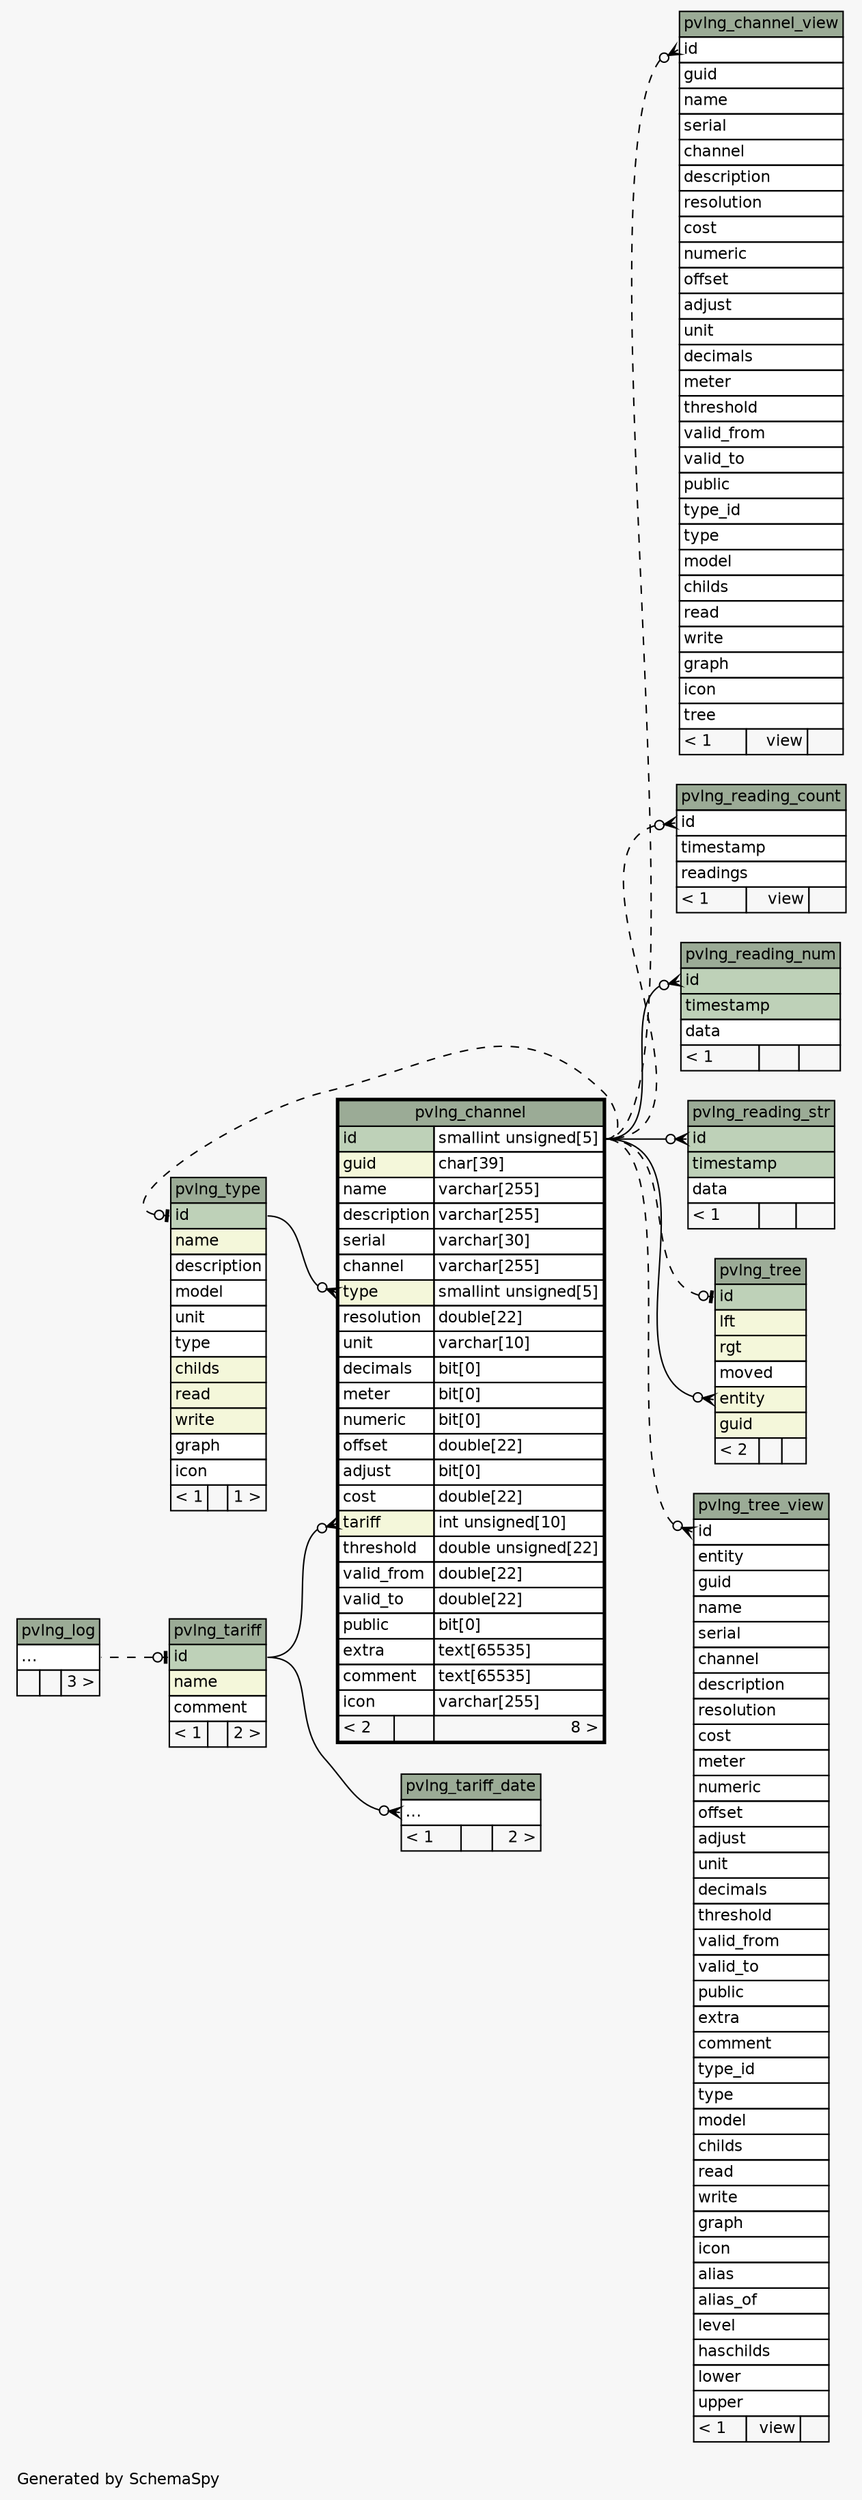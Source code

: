 // dot 2.26.3 on Linux 3.2.0-4-486
// SchemaSpy rev 590
digraph "impliedTwoDegreesRelationshipsDiagram" {
  graph [
    rankdir="RL"
    bgcolor="#f7f7f7"
    label="\nGenerated by SchemaSpy"
    labeljust="l"
    nodesep="0.18"
    ranksep="0.46"
    fontname="Helvetica"
    fontsize="11"
  ];
  node [
    fontname="Helvetica"
    fontsize="11"
    shape="plaintext"
  ];
  edge [
    arrowsize="0.8"
  ];
  "pvlng_channel":"tariff":w -> "pvlng_tariff":"id":e [arrowhead=none dir=back arrowtail=crowodot];
  "pvlng_channel":"type":w -> "pvlng_type":"id":e [arrowhead=none dir=back arrowtail=crowodot];
  "pvlng_channel_view":"id":w -> "pvlng_channel":"id.type":e [arrowhead=none dir=back arrowtail=crowodot style=dashed];
  "pvlng_reading_count":"id":w -> "pvlng_channel":"id.type":e [arrowhead=none dir=back arrowtail=crowodot style=dashed];
  "pvlng_reading_num":"id":w -> "pvlng_channel":"id.type":e [arrowhead=none dir=back arrowtail=crowodot];
  "pvlng_reading_str":"id":w -> "pvlng_channel":"id.type":e [arrowhead=none dir=back arrowtail=crowodot];
  "pvlng_tariff":"id":w -> "pvlng_log":"elipses":e [arrowhead=none dir=back arrowtail=teeodot style=dashed];
  "pvlng_tariff_date":"elipses":w -> "pvlng_tariff":"id":e [arrowhead=none dir=back arrowtail=crowodot];
  "pvlng_tree":"entity":w -> "pvlng_channel":"id.type":e [arrowhead=none dir=back arrowtail=crowodot];
  "pvlng_tree":"id":w -> "pvlng_channel":"id.type":e [arrowhead=none dir=back arrowtail=teeodot style=dashed];
  "pvlng_tree_view":"id":w -> "pvlng_channel":"id.type":e [arrowhead=none dir=back arrowtail=crowodot style=dashed];
  "pvlng_type":"id":w -> "pvlng_channel":"id.type":e [arrowhead=none dir=back arrowtail=teeodot style=dashed];
  "pvlng_channel" [
    label=<
    <TABLE BORDER="2" CELLBORDER="1" CELLSPACING="0" BGCOLOR="#ffffff">
      <TR><TD COLSPAN="3" BGCOLOR="#9bab96" ALIGN="CENTER">pvlng_channel</TD></TR>
      <TR><TD PORT="id" COLSPAN="2" BGCOLOR="#bed1b8" ALIGN="LEFT">id</TD><TD PORT="id.type" ALIGN="LEFT">smallint unsigned[5]</TD></TR>
      <TR><TD PORT="guid" COLSPAN="2" BGCOLOR="#f4f7da" ALIGN="LEFT">guid</TD><TD PORT="guid.type" ALIGN="LEFT">char[39]</TD></TR>
      <TR><TD PORT="name" COLSPAN="2" ALIGN="LEFT">name</TD><TD PORT="name.type" ALIGN="LEFT">varchar[255]</TD></TR>
      <TR><TD PORT="description" COLSPAN="2" ALIGN="LEFT">description</TD><TD PORT="description.type" ALIGN="LEFT">varchar[255]</TD></TR>
      <TR><TD PORT="serial" COLSPAN="2" ALIGN="LEFT">serial</TD><TD PORT="serial.type" ALIGN="LEFT">varchar[30]</TD></TR>
      <TR><TD PORT="channel" COLSPAN="2" ALIGN="LEFT">channel</TD><TD PORT="channel.type" ALIGN="LEFT">varchar[255]</TD></TR>
      <TR><TD PORT="type" COLSPAN="2" BGCOLOR="#f4f7da" ALIGN="LEFT">type</TD><TD PORT="type.type" ALIGN="LEFT">smallint unsigned[5]</TD></TR>
      <TR><TD PORT="resolution" COLSPAN="2" ALIGN="LEFT">resolution</TD><TD PORT="resolution.type" ALIGN="LEFT">double[22]</TD></TR>
      <TR><TD PORT="unit" COLSPAN="2" ALIGN="LEFT">unit</TD><TD PORT="unit.type" ALIGN="LEFT">varchar[10]</TD></TR>
      <TR><TD PORT="decimals" COLSPAN="2" ALIGN="LEFT">decimals</TD><TD PORT="decimals.type" ALIGN="LEFT">bit[0]</TD></TR>
      <TR><TD PORT="meter" COLSPAN="2" ALIGN="LEFT">meter</TD><TD PORT="meter.type" ALIGN="LEFT">bit[0]</TD></TR>
      <TR><TD PORT="numeric" COLSPAN="2" ALIGN="LEFT">numeric</TD><TD PORT="numeric.type" ALIGN="LEFT">bit[0]</TD></TR>
      <TR><TD PORT="offset" COLSPAN="2" ALIGN="LEFT">offset</TD><TD PORT="offset.type" ALIGN="LEFT">double[22]</TD></TR>
      <TR><TD PORT="adjust" COLSPAN="2" ALIGN="LEFT">adjust</TD><TD PORT="adjust.type" ALIGN="LEFT">bit[0]</TD></TR>
      <TR><TD PORT="cost" COLSPAN="2" ALIGN="LEFT">cost</TD><TD PORT="cost.type" ALIGN="LEFT">double[22]</TD></TR>
      <TR><TD PORT="tariff" COLSPAN="2" BGCOLOR="#f4f7da" ALIGN="LEFT">tariff</TD><TD PORT="tariff.type" ALIGN="LEFT">int unsigned[10]</TD></TR>
      <TR><TD PORT="threshold" COLSPAN="2" ALIGN="LEFT">threshold</TD><TD PORT="threshold.type" ALIGN="LEFT">double unsigned[22]</TD></TR>
      <TR><TD PORT="valid_from" COLSPAN="2" ALIGN="LEFT">valid_from</TD><TD PORT="valid_from.type" ALIGN="LEFT">double[22]</TD></TR>
      <TR><TD PORT="valid_to" COLSPAN="2" ALIGN="LEFT">valid_to</TD><TD PORT="valid_to.type" ALIGN="LEFT">double[22]</TD></TR>
      <TR><TD PORT="public" COLSPAN="2" ALIGN="LEFT">public</TD><TD PORT="public.type" ALIGN="LEFT">bit[0]</TD></TR>
      <TR><TD PORT="extra" COLSPAN="2" ALIGN="LEFT">extra</TD><TD PORT="extra.type" ALIGN="LEFT">text[65535]</TD></TR>
      <TR><TD PORT="comment" COLSPAN="2" ALIGN="LEFT">comment</TD><TD PORT="comment.type" ALIGN="LEFT">text[65535]</TD></TR>
      <TR><TD PORT="icon" COLSPAN="2" ALIGN="LEFT">icon</TD><TD PORT="icon.type" ALIGN="LEFT">varchar[255]</TD></TR>
      <TR><TD ALIGN="LEFT" BGCOLOR="#f7f7f7">&lt; 2</TD><TD ALIGN="RIGHT" BGCOLOR="#f7f7f7">  </TD><TD ALIGN="RIGHT" BGCOLOR="#f7f7f7">8 &gt;</TD></TR>
    </TABLE>>
    URL="pvlng_channel.html"
    tooltip="pvlng_channel"
  ];
  "pvlng_channel_view" [
    label=<
    <TABLE BORDER="0" CELLBORDER="1" CELLSPACING="0" BGCOLOR="#ffffff">
      <TR><TD COLSPAN="3" BGCOLOR="#9bab96" ALIGN="CENTER">pvlng_channel_view</TD></TR>
      <TR><TD PORT="id" COLSPAN="3" ALIGN="LEFT">id</TD></TR>
      <TR><TD PORT="guid" COLSPAN="3" ALIGN="LEFT">guid</TD></TR>
      <TR><TD PORT="name" COLSPAN="3" ALIGN="LEFT">name</TD></TR>
      <TR><TD PORT="serial" COLSPAN="3" ALIGN="LEFT">serial</TD></TR>
      <TR><TD PORT="channel" COLSPAN="3" ALIGN="LEFT">channel</TD></TR>
      <TR><TD PORT="description" COLSPAN="3" ALIGN="LEFT">description</TD></TR>
      <TR><TD PORT="resolution" COLSPAN="3" ALIGN="LEFT">resolution</TD></TR>
      <TR><TD PORT="cost" COLSPAN="3" ALIGN="LEFT">cost</TD></TR>
      <TR><TD PORT="numeric" COLSPAN="3" ALIGN="LEFT">numeric</TD></TR>
      <TR><TD PORT="offset" COLSPAN="3" ALIGN="LEFT">offset</TD></TR>
      <TR><TD PORT="adjust" COLSPAN="3" ALIGN="LEFT">adjust</TD></TR>
      <TR><TD PORT="unit" COLSPAN="3" ALIGN="LEFT">unit</TD></TR>
      <TR><TD PORT="decimals" COLSPAN="3" ALIGN="LEFT">decimals</TD></TR>
      <TR><TD PORT="meter" COLSPAN="3" ALIGN="LEFT">meter</TD></TR>
      <TR><TD PORT="threshold" COLSPAN="3" ALIGN="LEFT">threshold</TD></TR>
      <TR><TD PORT="valid_from" COLSPAN="3" ALIGN="LEFT">valid_from</TD></TR>
      <TR><TD PORT="valid_to" COLSPAN="3" ALIGN="LEFT">valid_to</TD></TR>
      <TR><TD PORT="public" COLSPAN="3" ALIGN="LEFT">public</TD></TR>
      <TR><TD PORT="type_id" COLSPAN="3" ALIGN="LEFT">type_id</TD></TR>
      <TR><TD PORT="type" COLSPAN="3" ALIGN="LEFT">type</TD></TR>
      <TR><TD PORT="model" COLSPAN="3" ALIGN="LEFT">model</TD></TR>
      <TR><TD PORT="childs" COLSPAN="3" ALIGN="LEFT">childs</TD></TR>
      <TR><TD PORT="read" COLSPAN="3" ALIGN="LEFT">read</TD></TR>
      <TR><TD PORT="write" COLSPAN="3" ALIGN="LEFT">write</TD></TR>
      <TR><TD PORT="graph" COLSPAN="3" ALIGN="LEFT">graph</TD></TR>
      <TR><TD PORT="icon" COLSPAN="3" ALIGN="LEFT">icon</TD></TR>
      <TR><TD PORT="tree" COLSPAN="3" ALIGN="LEFT">tree</TD></TR>
      <TR><TD ALIGN="LEFT" BGCOLOR="#f7f7f7">&lt; 1</TD><TD ALIGN="RIGHT" BGCOLOR="#f7f7f7">view</TD><TD ALIGN="RIGHT" BGCOLOR="#f7f7f7">  </TD></TR>
    </TABLE>>
    URL="pvlng_channel_view.html"
    tooltip="pvlng_channel_view"
  ];
  "pvlng_log" [
    label=<
    <TABLE BORDER="0" CELLBORDER="1" CELLSPACING="0" BGCOLOR="#ffffff">
      <TR><TD COLSPAN="3" BGCOLOR="#9bab96" ALIGN="CENTER">pvlng_log</TD></TR>
      <TR><TD PORT="elipses" COLSPAN="3" ALIGN="LEFT">...</TD></TR>
      <TR><TD ALIGN="LEFT" BGCOLOR="#f7f7f7">  </TD><TD ALIGN="RIGHT" BGCOLOR="#f7f7f7">  </TD><TD ALIGN="RIGHT" BGCOLOR="#f7f7f7">3 &gt;</TD></TR>
    </TABLE>>
    URL="pvlng_log.html"
    tooltip="pvlng_log"
  ];
  "pvlng_reading_count" [
    label=<
    <TABLE BORDER="0" CELLBORDER="1" CELLSPACING="0" BGCOLOR="#ffffff">
      <TR><TD COLSPAN="3" BGCOLOR="#9bab96" ALIGN="CENTER">pvlng_reading_count</TD></TR>
      <TR><TD PORT="id" COLSPAN="3" ALIGN="LEFT">id</TD></TR>
      <TR><TD PORT="timestamp" COLSPAN="3" ALIGN="LEFT">timestamp</TD></TR>
      <TR><TD PORT="readings" COLSPAN="3" ALIGN="LEFT">readings</TD></TR>
      <TR><TD ALIGN="LEFT" BGCOLOR="#f7f7f7">&lt; 1</TD><TD ALIGN="RIGHT" BGCOLOR="#f7f7f7">view</TD><TD ALIGN="RIGHT" BGCOLOR="#f7f7f7">  </TD></TR>
    </TABLE>>
    URL="pvlng_reading_count.html"
    tooltip="pvlng_reading_count"
  ];
  "pvlng_reading_num" [
    label=<
    <TABLE BORDER="0" CELLBORDER="1" CELLSPACING="0" BGCOLOR="#ffffff">
      <TR><TD COLSPAN="3" BGCOLOR="#9bab96" ALIGN="CENTER">pvlng_reading_num</TD></TR>
      <TR><TD PORT="id" COLSPAN="3" BGCOLOR="#bed1b8" ALIGN="LEFT">id</TD></TR>
      <TR><TD PORT="timestamp" COLSPAN="3" BGCOLOR="#bed1b8" ALIGN="LEFT">timestamp</TD></TR>
      <TR><TD PORT="data" COLSPAN="3" ALIGN="LEFT">data</TD></TR>
      <TR><TD ALIGN="LEFT" BGCOLOR="#f7f7f7">&lt; 1</TD><TD ALIGN="RIGHT" BGCOLOR="#f7f7f7">  </TD><TD ALIGN="RIGHT" BGCOLOR="#f7f7f7">  </TD></TR>
    </TABLE>>
    URL="pvlng_reading_num.html"
    tooltip="pvlng_reading_num"
  ];
  "pvlng_reading_str" [
    label=<
    <TABLE BORDER="0" CELLBORDER="1" CELLSPACING="0" BGCOLOR="#ffffff">
      <TR><TD COLSPAN="3" BGCOLOR="#9bab96" ALIGN="CENTER">pvlng_reading_str</TD></TR>
      <TR><TD PORT="id" COLSPAN="3" BGCOLOR="#bed1b8" ALIGN="LEFT">id</TD></TR>
      <TR><TD PORT="timestamp" COLSPAN="3" BGCOLOR="#bed1b8" ALIGN="LEFT">timestamp</TD></TR>
      <TR><TD PORT="data" COLSPAN="3" ALIGN="LEFT">data</TD></TR>
      <TR><TD ALIGN="LEFT" BGCOLOR="#f7f7f7">&lt; 1</TD><TD ALIGN="RIGHT" BGCOLOR="#f7f7f7">  </TD><TD ALIGN="RIGHT" BGCOLOR="#f7f7f7">  </TD></TR>
    </TABLE>>
    URL="pvlng_reading_str.html"
    tooltip="pvlng_reading_str"
  ];
  "pvlng_tariff" [
    label=<
    <TABLE BORDER="0" CELLBORDER="1" CELLSPACING="0" BGCOLOR="#ffffff">
      <TR><TD COLSPAN="3" BGCOLOR="#9bab96" ALIGN="CENTER">pvlng_tariff</TD></TR>
      <TR><TD PORT="id" COLSPAN="3" BGCOLOR="#bed1b8" ALIGN="LEFT">id</TD></TR>
      <TR><TD PORT="name" COLSPAN="3" BGCOLOR="#f4f7da" ALIGN="LEFT">name</TD></TR>
      <TR><TD PORT="comment" COLSPAN="3" ALIGN="LEFT">comment</TD></TR>
      <TR><TD ALIGN="LEFT" BGCOLOR="#f7f7f7">&lt; 1</TD><TD ALIGN="RIGHT" BGCOLOR="#f7f7f7">  </TD><TD ALIGN="RIGHT" BGCOLOR="#f7f7f7">2 &gt;</TD></TR>
    </TABLE>>
    URL="pvlng_tariff.html"
    tooltip="pvlng_tariff"
  ];
  "pvlng_tariff_date" [
    label=<
    <TABLE BORDER="0" CELLBORDER="1" CELLSPACING="0" BGCOLOR="#ffffff">
      <TR><TD COLSPAN="3" BGCOLOR="#9bab96" ALIGN="CENTER">pvlng_tariff_date</TD></TR>
      <TR><TD PORT="elipses" COLSPAN="3" ALIGN="LEFT">...</TD></TR>
      <TR><TD ALIGN="LEFT" BGCOLOR="#f7f7f7">&lt; 1</TD><TD ALIGN="RIGHT" BGCOLOR="#f7f7f7">  </TD><TD ALIGN="RIGHT" BGCOLOR="#f7f7f7">2 &gt;</TD></TR>
    </TABLE>>
    URL="pvlng_tariff_date.html"
    tooltip="pvlng_tariff_date"
  ];
  "pvlng_tree" [
    label=<
    <TABLE BORDER="0" CELLBORDER="1" CELLSPACING="0" BGCOLOR="#ffffff">
      <TR><TD COLSPAN="3" BGCOLOR="#9bab96" ALIGN="CENTER">pvlng_tree</TD></TR>
      <TR><TD PORT="id" COLSPAN="3" BGCOLOR="#bed1b8" ALIGN="LEFT">id</TD></TR>
      <TR><TD PORT="lft" COLSPAN="3" BGCOLOR="#f4f7da" ALIGN="LEFT">lft</TD></TR>
      <TR><TD PORT="rgt" COLSPAN="3" BGCOLOR="#f4f7da" ALIGN="LEFT">rgt</TD></TR>
      <TR><TD PORT="moved" COLSPAN="3" ALIGN="LEFT">moved</TD></TR>
      <TR><TD PORT="entity" COLSPAN="3" BGCOLOR="#f4f7da" ALIGN="LEFT">entity</TD></TR>
      <TR><TD PORT="guid" COLSPAN="3" BGCOLOR="#f4f7da" ALIGN="LEFT">guid</TD></TR>
      <TR><TD ALIGN="LEFT" BGCOLOR="#f7f7f7">&lt; 2</TD><TD ALIGN="RIGHT" BGCOLOR="#f7f7f7">  </TD><TD ALIGN="RIGHT" BGCOLOR="#f7f7f7">  </TD></TR>
    </TABLE>>
    URL="pvlng_tree.html"
    tooltip="pvlng_tree"
  ];
  "pvlng_tree_view" [
    label=<
    <TABLE BORDER="0" CELLBORDER="1" CELLSPACING="0" BGCOLOR="#ffffff">
      <TR><TD COLSPAN="3" BGCOLOR="#9bab96" ALIGN="CENTER">pvlng_tree_view</TD></TR>
      <TR><TD PORT="id" COLSPAN="3" ALIGN="LEFT">id</TD></TR>
      <TR><TD PORT="entity" COLSPAN="3" ALIGN="LEFT">entity</TD></TR>
      <TR><TD PORT="guid" COLSPAN="3" ALIGN="LEFT">guid</TD></TR>
      <TR><TD PORT="name" COLSPAN="3" ALIGN="LEFT">name</TD></TR>
      <TR><TD PORT="serial" COLSPAN="3" ALIGN="LEFT">serial</TD></TR>
      <TR><TD PORT="channel" COLSPAN="3" ALIGN="LEFT">channel</TD></TR>
      <TR><TD PORT="description" COLSPAN="3" ALIGN="LEFT">description</TD></TR>
      <TR><TD PORT="resolution" COLSPAN="3" ALIGN="LEFT">resolution</TD></TR>
      <TR><TD PORT="cost" COLSPAN="3" ALIGN="LEFT">cost</TD></TR>
      <TR><TD PORT="meter" COLSPAN="3" ALIGN="LEFT">meter</TD></TR>
      <TR><TD PORT="numeric" COLSPAN="3" ALIGN="LEFT">numeric</TD></TR>
      <TR><TD PORT="offset" COLSPAN="3" ALIGN="LEFT">offset</TD></TR>
      <TR><TD PORT="adjust" COLSPAN="3" ALIGN="LEFT">adjust</TD></TR>
      <TR><TD PORT="unit" COLSPAN="3" ALIGN="LEFT">unit</TD></TR>
      <TR><TD PORT="decimals" COLSPAN="3" ALIGN="LEFT">decimals</TD></TR>
      <TR><TD PORT="threshold" COLSPAN="3" ALIGN="LEFT">threshold</TD></TR>
      <TR><TD PORT="valid_from" COLSPAN="3" ALIGN="LEFT">valid_from</TD></TR>
      <TR><TD PORT="valid_to" COLSPAN="3" ALIGN="LEFT">valid_to</TD></TR>
      <TR><TD PORT="public" COLSPAN="3" ALIGN="LEFT">public</TD></TR>
      <TR><TD PORT="extra" COLSPAN="3" ALIGN="LEFT">extra</TD></TR>
      <TR><TD PORT="comment" COLSPAN="3" ALIGN="LEFT">comment</TD></TR>
      <TR><TD PORT="type_id" COLSPAN="3" ALIGN="LEFT">type_id</TD></TR>
      <TR><TD PORT="type" COLSPAN="3" ALIGN="LEFT">type</TD></TR>
      <TR><TD PORT="model" COLSPAN="3" ALIGN="LEFT">model</TD></TR>
      <TR><TD PORT="childs" COLSPAN="3" ALIGN="LEFT">childs</TD></TR>
      <TR><TD PORT="read" COLSPAN="3" ALIGN="LEFT">read</TD></TR>
      <TR><TD PORT="write" COLSPAN="3" ALIGN="LEFT">write</TD></TR>
      <TR><TD PORT="graph" COLSPAN="3" ALIGN="LEFT">graph</TD></TR>
      <TR><TD PORT="icon" COLSPAN="3" ALIGN="LEFT">icon</TD></TR>
      <TR><TD PORT="alias" COLSPAN="3" ALIGN="LEFT">alias</TD></TR>
      <TR><TD PORT="alias_of" COLSPAN="3" ALIGN="LEFT">alias_of</TD></TR>
      <TR><TD PORT="level" COLSPAN="3" ALIGN="LEFT">level</TD></TR>
      <TR><TD PORT="haschilds" COLSPAN="3" ALIGN="LEFT">haschilds</TD></TR>
      <TR><TD PORT="lower" COLSPAN="3" ALIGN="LEFT">lower</TD></TR>
      <TR><TD PORT="upper" COLSPAN="3" ALIGN="LEFT">upper</TD></TR>
      <TR><TD ALIGN="LEFT" BGCOLOR="#f7f7f7">&lt; 1</TD><TD ALIGN="RIGHT" BGCOLOR="#f7f7f7">view</TD><TD ALIGN="RIGHT" BGCOLOR="#f7f7f7">  </TD></TR>
    </TABLE>>
    URL="pvlng_tree_view.html"
    tooltip="pvlng_tree_view"
  ];
  "pvlng_type" [
    label=<
    <TABLE BORDER="0" CELLBORDER="1" CELLSPACING="0" BGCOLOR="#ffffff">
      <TR><TD COLSPAN="3" BGCOLOR="#9bab96" ALIGN="CENTER">pvlng_type</TD></TR>
      <TR><TD PORT="id" COLSPAN="3" BGCOLOR="#bed1b8" ALIGN="LEFT">id</TD></TR>
      <TR><TD PORT="name" COLSPAN="3" BGCOLOR="#f4f7da" ALIGN="LEFT">name</TD></TR>
      <TR><TD PORT="description" COLSPAN="3" ALIGN="LEFT">description</TD></TR>
      <TR><TD PORT="model" COLSPAN="3" ALIGN="LEFT">model</TD></TR>
      <TR><TD PORT="unit" COLSPAN="3" ALIGN="LEFT">unit</TD></TR>
      <TR><TD PORT="type" COLSPAN="3" ALIGN="LEFT">type</TD></TR>
      <TR><TD PORT="childs" COLSPAN="3" BGCOLOR="#f4f7da" ALIGN="LEFT">childs</TD></TR>
      <TR><TD PORT="read" COLSPAN="3" BGCOLOR="#f4f7da" ALIGN="LEFT">read</TD></TR>
      <TR><TD PORT="write" COLSPAN="3" BGCOLOR="#f4f7da" ALIGN="LEFT">write</TD></TR>
      <TR><TD PORT="graph" COLSPAN="3" ALIGN="LEFT">graph</TD></TR>
      <TR><TD PORT="icon" COLSPAN="3" ALIGN="LEFT">icon</TD></TR>
      <TR><TD ALIGN="LEFT" BGCOLOR="#f7f7f7">&lt; 1</TD><TD ALIGN="RIGHT" BGCOLOR="#f7f7f7">  </TD><TD ALIGN="RIGHT" BGCOLOR="#f7f7f7">1 &gt;</TD></TR>
    </TABLE>>
    URL="pvlng_type.html"
    tooltip="pvlng_type"
  ];
}
